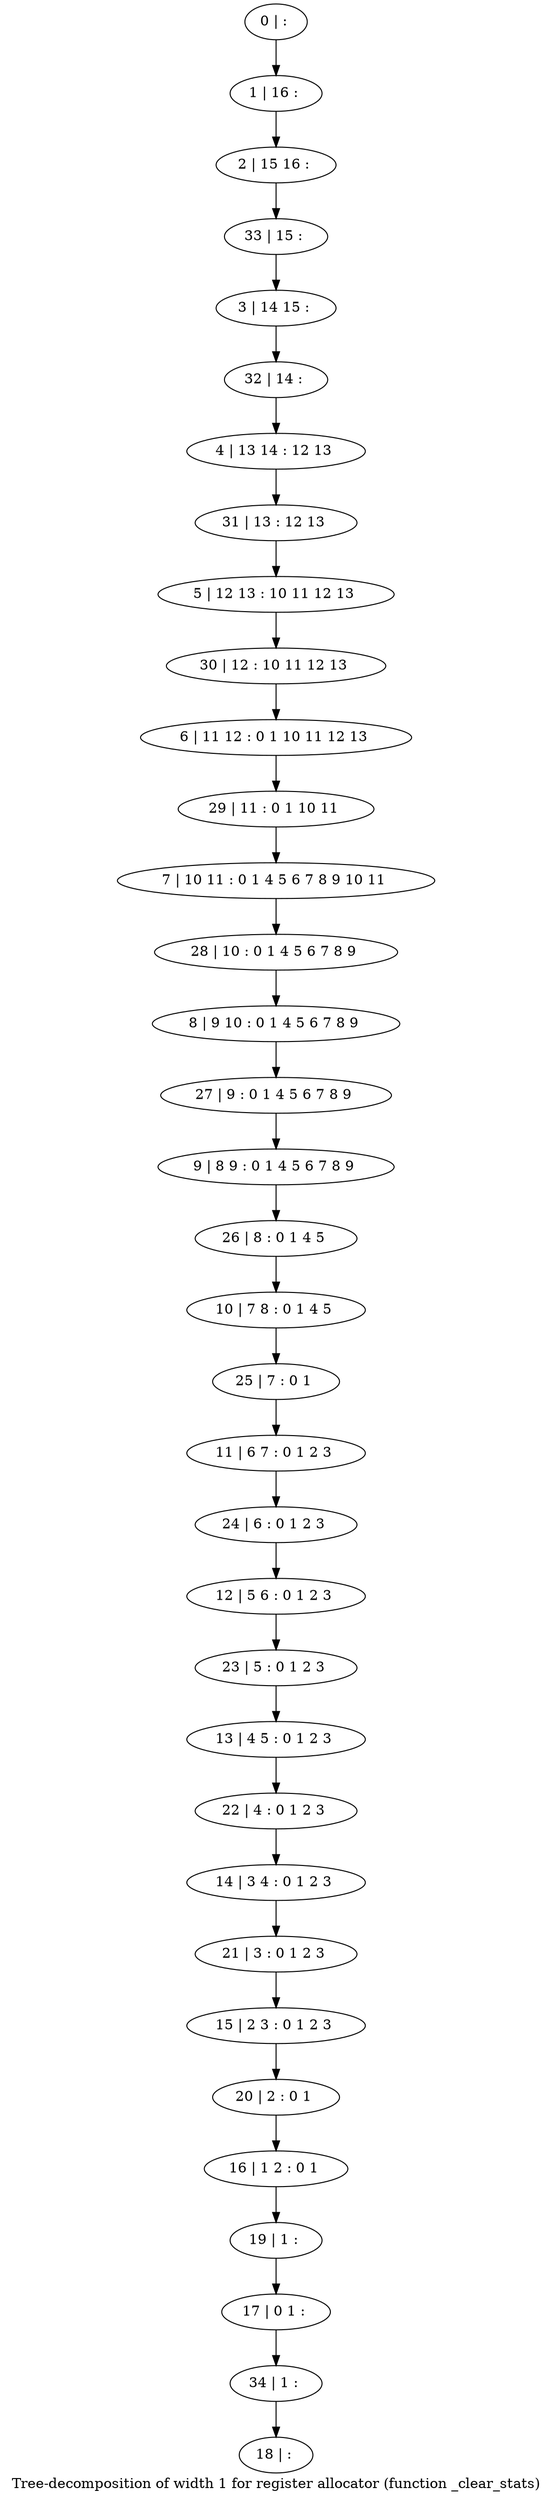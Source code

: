 digraph G {
graph [label="Tree-decomposition of width 1 for register allocator (function _clear_stats)"]
0[label="0 | : "];
1[label="1 | 16 : "];
2[label="2 | 15 16 : "];
3[label="3 | 14 15 : "];
4[label="4 | 13 14 : 12 13 "];
5[label="5 | 12 13 : 10 11 12 13 "];
6[label="6 | 11 12 : 0 1 10 11 12 13 "];
7[label="7 | 10 11 : 0 1 4 5 6 7 8 9 10 11 "];
8[label="8 | 9 10 : 0 1 4 5 6 7 8 9 "];
9[label="9 | 8 9 : 0 1 4 5 6 7 8 9 "];
10[label="10 | 7 8 : 0 1 4 5 "];
11[label="11 | 6 7 : 0 1 2 3 "];
12[label="12 | 5 6 : 0 1 2 3 "];
13[label="13 | 4 5 : 0 1 2 3 "];
14[label="14 | 3 4 : 0 1 2 3 "];
15[label="15 | 2 3 : 0 1 2 3 "];
16[label="16 | 1 2 : 0 1 "];
17[label="17 | 0 1 : "];
18[label="18 | : "];
19[label="19 | 1 : "];
20[label="20 | 2 : 0 1 "];
21[label="21 | 3 : 0 1 2 3 "];
22[label="22 | 4 : 0 1 2 3 "];
23[label="23 | 5 : 0 1 2 3 "];
24[label="24 | 6 : 0 1 2 3 "];
25[label="25 | 7 : 0 1 "];
26[label="26 | 8 : 0 1 4 5 "];
27[label="27 | 9 : 0 1 4 5 6 7 8 9 "];
28[label="28 | 10 : 0 1 4 5 6 7 8 9 "];
29[label="29 | 11 : 0 1 10 11 "];
30[label="30 | 12 : 10 11 12 13 "];
31[label="31 | 13 : 12 13 "];
32[label="32 | 14 : "];
33[label="33 | 15 : "];
34[label="34 | 1 : "];
0->1 ;
1->2 ;
19->17 ;
16->19 ;
20->16 ;
15->20 ;
21->15 ;
14->21 ;
22->14 ;
13->22 ;
23->13 ;
12->23 ;
24->12 ;
11->24 ;
25->11 ;
10->25 ;
26->10 ;
9->26 ;
27->9 ;
8->27 ;
28->8 ;
7->28 ;
29->7 ;
6->29 ;
30->6 ;
5->30 ;
31->5 ;
4->31 ;
32->4 ;
3->32 ;
33->3 ;
2->33 ;
34->18 ;
17->34 ;
}
